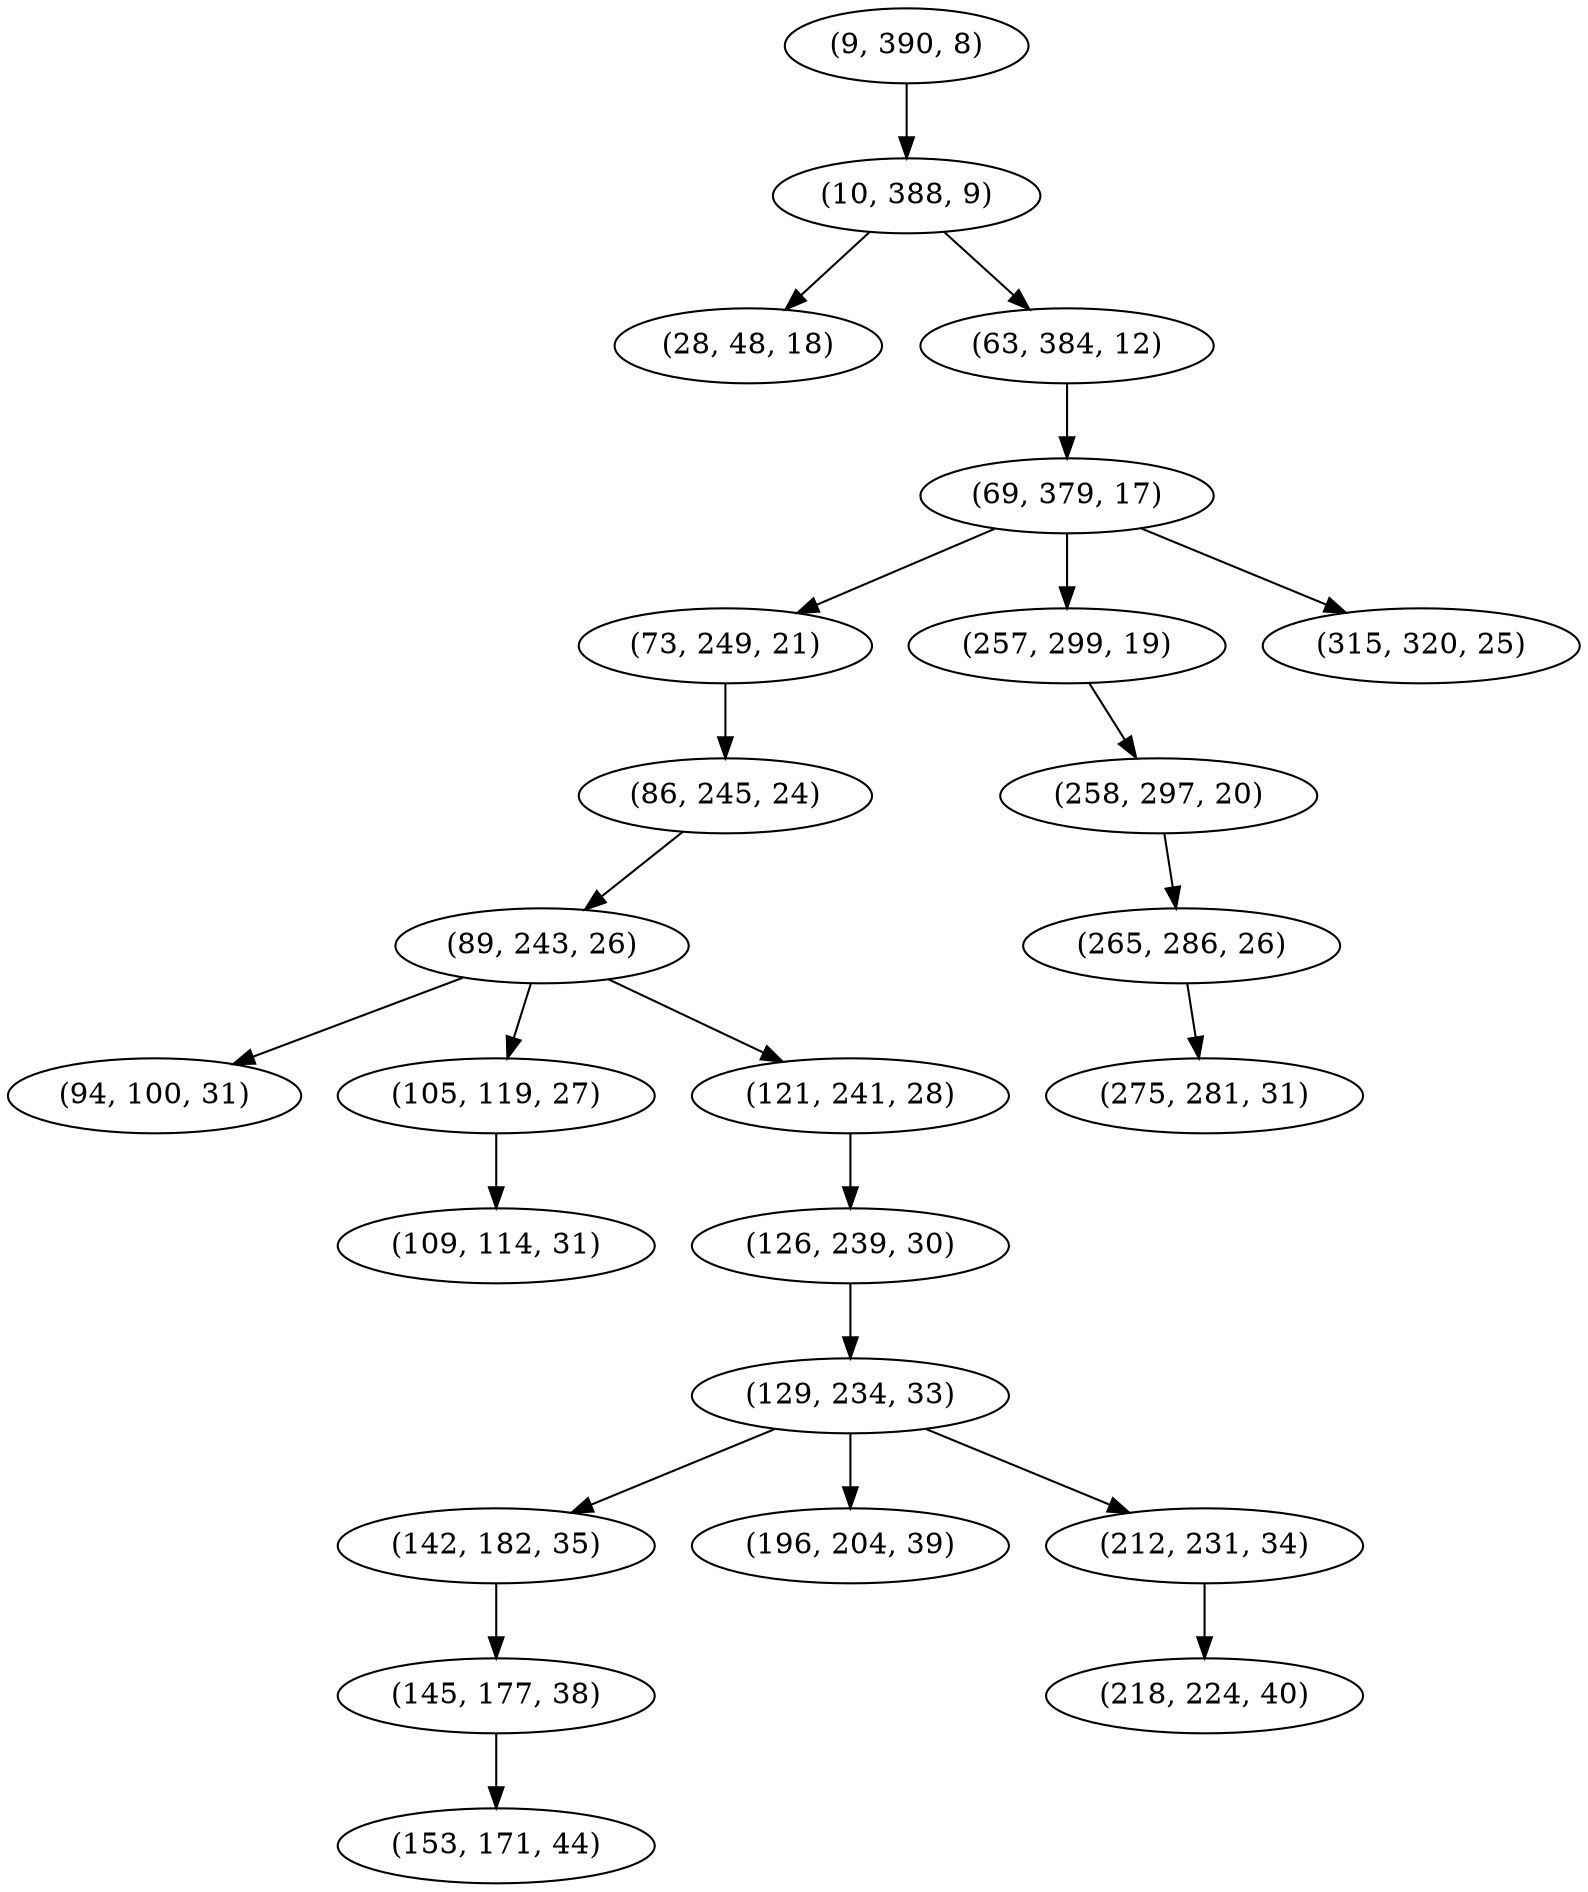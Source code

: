 digraph tree {
    "(9, 390, 8)";
    "(10, 388, 9)";
    "(28, 48, 18)";
    "(63, 384, 12)";
    "(69, 379, 17)";
    "(73, 249, 21)";
    "(86, 245, 24)";
    "(89, 243, 26)";
    "(94, 100, 31)";
    "(105, 119, 27)";
    "(109, 114, 31)";
    "(121, 241, 28)";
    "(126, 239, 30)";
    "(129, 234, 33)";
    "(142, 182, 35)";
    "(145, 177, 38)";
    "(153, 171, 44)";
    "(196, 204, 39)";
    "(212, 231, 34)";
    "(218, 224, 40)";
    "(257, 299, 19)";
    "(258, 297, 20)";
    "(265, 286, 26)";
    "(275, 281, 31)";
    "(315, 320, 25)";
    "(9, 390, 8)" -> "(10, 388, 9)";
    "(10, 388, 9)" -> "(28, 48, 18)";
    "(10, 388, 9)" -> "(63, 384, 12)";
    "(63, 384, 12)" -> "(69, 379, 17)";
    "(69, 379, 17)" -> "(73, 249, 21)";
    "(69, 379, 17)" -> "(257, 299, 19)";
    "(69, 379, 17)" -> "(315, 320, 25)";
    "(73, 249, 21)" -> "(86, 245, 24)";
    "(86, 245, 24)" -> "(89, 243, 26)";
    "(89, 243, 26)" -> "(94, 100, 31)";
    "(89, 243, 26)" -> "(105, 119, 27)";
    "(89, 243, 26)" -> "(121, 241, 28)";
    "(105, 119, 27)" -> "(109, 114, 31)";
    "(121, 241, 28)" -> "(126, 239, 30)";
    "(126, 239, 30)" -> "(129, 234, 33)";
    "(129, 234, 33)" -> "(142, 182, 35)";
    "(129, 234, 33)" -> "(196, 204, 39)";
    "(129, 234, 33)" -> "(212, 231, 34)";
    "(142, 182, 35)" -> "(145, 177, 38)";
    "(145, 177, 38)" -> "(153, 171, 44)";
    "(212, 231, 34)" -> "(218, 224, 40)";
    "(257, 299, 19)" -> "(258, 297, 20)";
    "(258, 297, 20)" -> "(265, 286, 26)";
    "(265, 286, 26)" -> "(275, 281, 31)";
}
